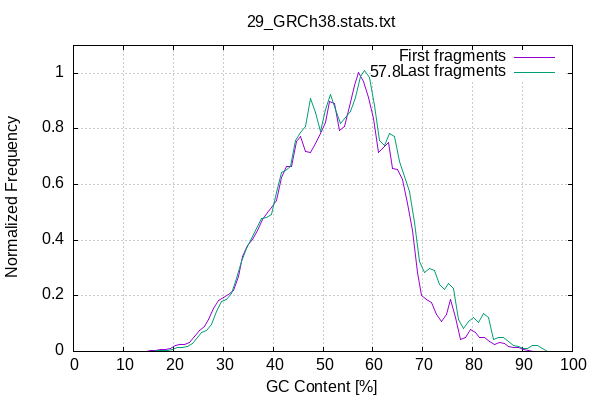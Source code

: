 
            set terminal png size 600,400 truecolor
            set output "plots/gc-content.png"
            set grid xtics ytics y2tics back lc rgb "#cccccc"
            set title "29_GRCh38.stats.txt" noenhanced
            set ylabel "Normalized Frequency"
            set xlabel "GC Content [%]"
            set yrange [0:1.1]
            set label sprintf("%.1f",57.79) at 57.79,1 front offset 1,0
            plot '-' smooth csplines with lines lc 1 title 'First fragments' , '-' smooth csplines with lines lc 2 title 'Last fragments'
        0	0.000000
1	0.000171
3	0.000000
4	0.000128
5	0.000043
7	0.000085
9	0.000256
11	0.000214
12	0.000513
13	0.000384
15	0.001282
16	0.002905
17	0.005126
19	0.010082
20	0.016788
21	0.025161
23	0.030416
24	0.048229
25	0.071895
27	0.107779
28	0.150968
29	0.181041
31	0.203084
32	0.221069
33	0.273186
34	0.345423
36	0.404844
37	0.441326
38	0.480456
40	0.522705
41	0.561408
42	0.649707
44	0.687043
45	0.785595
46	0.741980
48	0.729079
49	0.766415
51	0.865265
52	0.920586
53	0.817805
55	0.858174
56	0.937460
57	1.000000
59	0.921654
60	0.854799
61	0.720449
63	0.752574
64	0.658593
65	0.655304
67	0.525097
68	0.416763
69	0.263403
71	0.186851
72	0.169507
73	0.120979
75	0.150412
76	0.183519
77	0.076338
79	0.066470
80	0.077748
81	0.054039
83	0.045324
84	0.026058
85	0.031612
87	0.022769
88	0.013841
89	0.014610
91	0.002905
92	0.001153
93	0.001025
95	0.000085
96	0.000043
end
1	0.000000
3	0.000046
5	0.000000
8	0.000139
9	0.000000
11	0.000185
12	0.000278
13	0.000324
15	0.000833
16	0.001944
17	0.003795
19	0.004951
20	0.007080
21	0.013790
23	0.018926
24	0.032670
25	0.055669
27	0.080750
28	0.107867
29	0.159000
31	0.192180
32	0.222351
33	0.281305
34	0.340583
36	0.419204
37	0.457473
38	0.483156
40	0.515271
41	0.610180
42	0.651550
44	0.695558
45	0.795419
46	0.775197
48	0.914253
49	0.802360
51	0.909995
52	0.907774
53	0.831513
55	0.856455
56	0.882230
57	0.962656
59	1.000000
60	0.938269
61	0.793383
63	0.766081
64	0.795095
65	0.710597
67	0.596483
68	0.509995
69	0.355345
71	0.292133
72	0.300787
73	0.253910
75	0.234752
76	0.243313
77	0.133873
79	0.101157
80	0.126654
81	0.104581
83	0.131837
84	0.050208
85	0.048774
87	0.037621
88	0.024294
89	0.017075
91	0.010875
92	0.022443
93	0.022073
95	0.001296
96	0.000278
97	0.000185
99	0.000046
end
